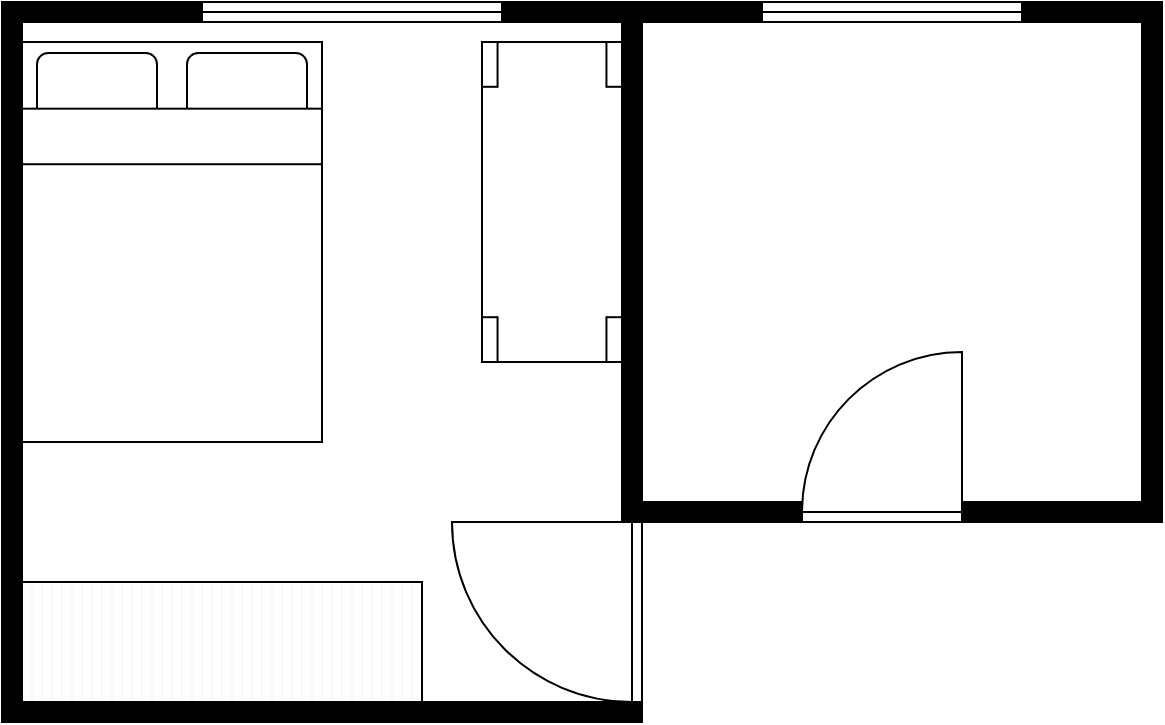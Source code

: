<mxfile version="21.7.2" type="github">
  <diagram name="第 1 页" id="0TbkRzKtg_czBRDa2M-h">
    <mxGraphModel dx="1434" dy="758" grid="1" gridSize="10" guides="1" tooltips="1" connect="1" arrows="1" fold="1" page="1" pageScale="1" pageWidth="827" pageHeight="1169" math="0" shadow="0">
      <root>
        <mxCell id="0" />
        <mxCell id="1" parent="0" />
        <mxCell id="6ejfNtA1Z0jG4viLXni5-1" value="" style="verticalLabelPosition=bottom;html=1;verticalAlign=top;align=center;shape=mxgraph.floorplan.wallCorner;fillColor=strokeColor;" vertex="1" parent="1">
          <mxGeometry x="90" y="240" width="100" height="360" as="geometry" />
        </mxCell>
        <mxCell id="6ejfNtA1Z0jG4viLXni5-2" value="" style="verticalLabelPosition=bottom;html=1;verticalAlign=top;align=center;shape=mxgraph.floorplan.window;" vertex="1" parent="1">
          <mxGeometry x="190" y="240" width="150" height="10" as="geometry" />
        </mxCell>
        <mxCell id="6ejfNtA1Z0jG4viLXni5-3" value="" style="verticalLabelPosition=bottom;html=1;verticalAlign=top;align=center;shape=mxgraph.floorplan.wall;fillColor=strokeColor;" vertex="1" parent="1">
          <mxGeometry x="340" y="240" width="200" height="10" as="geometry" />
        </mxCell>
        <mxCell id="6ejfNtA1Z0jG4viLXni5-4" value="" style="verticalLabelPosition=bottom;html=1;verticalAlign=top;align=center;shape=mxgraph.floorplan.wall;fillColor=strokeColor;direction=south;" vertex="1" parent="1">
          <mxGeometry x="400" y="250" width="10" height="250" as="geometry" />
        </mxCell>
        <mxCell id="6ejfNtA1Z0jG4viLXni5-5" value="" style="verticalLabelPosition=bottom;html=1;verticalAlign=top;align=center;shape=mxgraph.floorplan.bed_double;" vertex="1" parent="1">
          <mxGeometry x="100" y="260" width="150" height="200" as="geometry" />
        </mxCell>
        <mxCell id="6ejfNtA1Z0jG4viLXni5-6" value="" style="verticalLabelPosition=bottom;html=1;verticalAlign=top;align=center;shape=mxgraph.floorplan.wall;fillColor=strokeColor;" vertex="1" parent="1">
          <mxGeometry x="100" y="590" width="310" height="10" as="geometry" />
        </mxCell>
        <mxCell id="6ejfNtA1Z0jG4viLXni5-7" value="" style="verticalLabelPosition=bottom;verticalAlign=top;html=1;shape=mxgraph.basic.patternFillRect;fillStyle=vert;step=5;fillStrokeWidth=0.2;fillStrokeColor=#dddddd;" vertex="1" parent="1">
          <mxGeometry x="100" y="530" width="200" height="60" as="geometry" />
        </mxCell>
        <mxCell id="6ejfNtA1Z0jG4viLXni5-8" value="" style="verticalLabelPosition=bottom;html=1;verticalAlign=top;align=center;shape=mxgraph.floorplan.table;" vertex="1" parent="1">
          <mxGeometry x="330" y="260" width="70" height="160" as="geometry" />
        </mxCell>
        <mxCell id="6ejfNtA1Z0jG4viLXni5-9" value="" style="verticalLabelPosition=bottom;html=1;verticalAlign=top;align=center;shape=mxgraph.floorplan.doorLeft;aspect=fixed;direction=south;" vertex="1" parent="1">
          <mxGeometry x="314.38" y="500" width="95.62" height="90" as="geometry" />
        </mxCell>
        <mxCell id="6ejfNtA1Z0jG4viLXni5-10" value="" style="verticalLabelPosition=bottom;html=1;verticalAlign=top;align=center;shape=mxgraph.floorplan.wall;fillColor=strokeColor;" vertex="1" parent="1">
          <mxGeometry x="400" y="490" width="90" height="10" as="geometry" />
        </mxCell>
        <mxCell id="6ejfNtA1Z0jG4viLXni5-11" value="" style="verticalLabelPosition=bottom;html=1;verticalAlign=top;align=center;shape=mxgraph.floorplan.window;" vertex="1" parent="1">
          <mxGeometry x="470" y="240" width="130" height="10" as="geometry" />
        </mxCell>
        <mxCell id="6ejfNtA1Z0jG4viLXni5-12" value="" style="verticalLabelPosition=bottom;html=1;verticalAlign=top;align=center;shape=mxgraph.floorplan.wallCorner;fillColor=strokeColor;direction=south;" vertex="1" parent="1">
          <mxGeometry x="600" y="240" width="70" height="250" as="geometry" />
        </mxCell>
        <mxCell id="6ejfNtA1Z0jG4viLXni5-14" value="" style="verticalLabelPosition=bottom;html=1;verticalAlign=top;align=center;shape=mxgraph.floorplan.doorLeft;aspect=fixed;direction=west;" vertex="1" parent="1">
          <mxGeometry x="490" y="415" width="80" height="85" as="geometry" />
        </mxCell>
        <mxCell id="6ejfNtA1Z0jG4viLXni5-15" value="" style="verticalLabelPosition=bottom;html=1;verticalAlign=top;align=center;shape=mxgraph.floorplan.wall;fillColor=strokeColor;" vertex="1" parent="1">
          <mxGeometry x="570" y="490" width="100" height="10" as="geometry" />
        </mxCell>
      </root>
    </mxGraphModel>
  </diagram>
</mxfile>
